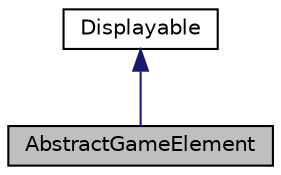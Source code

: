 digraph "AbstractGameElement"
{
 // LATEX_PDF_SIZE
  edge [fontname="Helvetica",fontsize="10",labelfontname="Helvetica",labelfontsize="10"];
  node [fontname="Helvetica",fontsize="10",shape=record];
  Node1 [label="AbstractGameElement",height=0.2,width=0.4,color="black", fillcolor="grey75", style="filled", fontcolor="black",tooltip="Classe abstraite regroupant tous les élements de jeux, comme les blocs, les power ups ou les joueurs."];
  Node2 -> Node1 [dir="back",color="midnightblue",fontsize="10",style="solid",fontname="Helvetica"];
  Node2 [label="Displayable",height=0.2,width=0.4,color="black", fillcolor="white", style="filled",URL="$classDisplayable.html",tooltip=" "];
}
